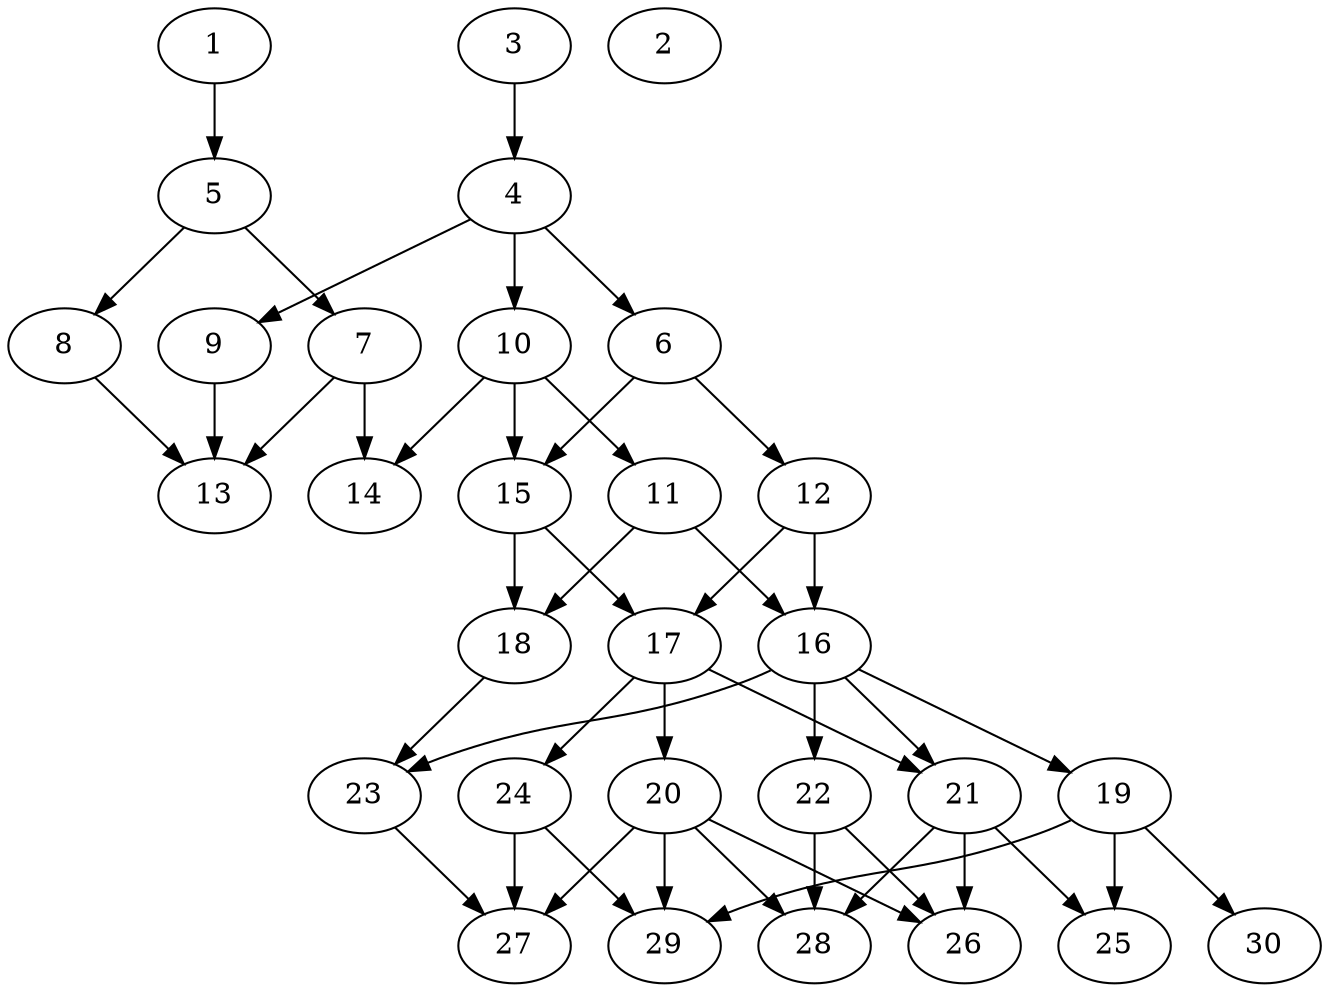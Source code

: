 // DAG automatically generated by daggen at Fri Jul 29 10:40:32 2022
// daggen.exe --dot -n 30 --ccr 0.5 --fat 0.5 --regular 0.5 --density 0.5 -o data\30/random_30_76.gv 
digraph G {
  1 [compute_size="881469138718", trans_size="885567", result_size="1024", ram="18222320",alpha="0.13"]
  1 -> 5 [size ="1024"]
  2 [compute_size="310405653370", trans_size="1031665", result_size="0", ram="49311488",alpha="0.20"]
  3 [compute_size="270494658335", trans_size="73721", result_size="13312", ram="12580112",alpha="0.19"]
  3 -> 4 [size ="13312"]
  4 [compute_size="134217728000", trans_size="1003148", result_size="1024", ram="2833760",alpha="0.10"]
  4 -> 6 [size ="1024"]
  4 -> 9 [size ="1024"]
  4 -> 10 [size ="1024"]
  5 [compute_size="231928233984", trans_size="837359", result_size="13312", ram="30810368",alpha="0.17"]
  5 -> 7 [size ="13312"]
  5 -> 8 [size ="13312"]
  6 [compute_size="36843012096", trans_size="305175", result_size="70656", ram="45954992",alpha="0.04"]
  6 -> 12 [size ="70656"]
  6 -> 15 [size ="70656"]
  7 [compute_size="217497080600", trans_size="868304", result_size="1024", ram="46018352",alpha="0.01"]
  7 -> 13 [size ="1024"]
  7 -> 14 [size ="1024"]
  8 [compute_size="26057299968", trans_size="445997", result_size="9216", ram="50201696",alpha="0.00"]
  8 -> 13 [size ="9216"]
  9 [compute_size="8417312768", trans_size="578092", result_size="91136", ram="28073216",alpha="0.19"]
  9 -> 13 [size ="91136"]
  10 [compute_size="6141100032", trans_size="846374", result_size="13312", ram="17762960",alpha="0.11"]
  10 -> 11 [size ="13312"]
  10 -> 14 [size ="13312"]
  10 -> 15 [size ="13312"]
  11 [compute_size="231928233984", trans_size="201052", result_size="13312", ram="17392304",alpha="0.10"]
  11 -> 16 [size ="13312"]
  11 -> 18 [size ="13312"]
  12 [compute_size="5475237888", trans_size="264734", result_size="74752", ram="31843136",alpha="0.18"]
  12 -> 16 [size ="74752"]
  12 -> 17 [size ="74752"]
  13 [compute_size="866921742336", trans_size="311952", result_size="0", ram="2564480",alpha="0.19"]
  14 [compute_size="446380580022", trans_size="671345", result_size="0", ram="50602448",alpha="0.12"]
  15 [compute_size="1243955178615", trans_size="291780", result_size="1024", ram="51099824",alpha="0.14"]
  15 -> 17 [size ="1024"]
  15 -> 18 [size ="1024"]
  16 [compute_size="3532791808", trans_size="1033775", result_size="9216", ram="6937904",alpha="0.07"]
  16 -> 19 [size ="9216"]
  16 -> 21 [size ="9216"]
  16 -> 22 [size ="9216"]
  16 -> 23 [size ="9216"]
  17 [compute_size="12232294400", trans_size="273494", result_size="91136", ram="26679296",alpha="0.06"]
  17 -> 20 [size ="91136"]
  17 -> 21 [size ="91136"]
  17 -> 24 [size ="91136"]
  18 [compute_size="61045997568", trans_size="425857", result_size="74752", ram="27593264",alpha="0.09"]
  18 -> 23 [size ="74752"]
  19 [compute_size="434428706816", trans_size="53677", result_size="91136", ram="16937696",alpha="0.18"]
  19 -> 25 [size ="91136"]
  19 -> 29 [size ="91136"]
  19 -> 30 [size ="91136"]
  20 [compute_size="36035020800", trans_size="17680", result_size="54272", ram="40048256",alpha="0.15"]
  20 -> 26 [size ="54272"]
  20 -> 27 [size ="54272"]
  20 -> 28 [size ="54272"]
  20 -> 29 [size ="54272"]
  21 [compute_size="68719476736", trans_size="502454", result_size="74752", ram="26582672",alpha="0.05"]
  21 -> 25 [size ="74752"]
  21 -> 26 [size ="74752"]
  21 -> 28 [size ="74752"]
  22 [compute_size="1080341491537", trans_size="312400", result_size="54272", ram="34006880",alpha="0.05"]
  22 -> 26 [size ="54272"]
  22 -> 28 [size ="54272"]
  23 [compute_size="1073741824000", trans_size="956922", result_size="1024", ram="7989680",alpha="0.06"]
  23 -> 27 [size ="1024"]
  24 [compute_size="177355658446", trans_size="996179", result_size="13312", ram="38305856",alpha="0.08"]
  24 -> 27 [size ="13312"]
  24 -> 29 [size ="13312"]
  25 [compute_size="1027886063765", trans_size="225956", result_size="0", ram="29772848",alpha="0.14"]
  26 [compute_size="1073741824000", trans_size="814373", result_size="0", ram="41983904",alpha="0.18"]
  27 [compute_size="416208172725", trans_size="976870", result_size="0", ram="46436528",alpha="0.09"]
  28 [compute_size="75950708710", trans_size="649990", result_size="0", ram="10326080",alpha="0.05"]
  29 [compute_size="91296261756", trans_size="1038026", result_size="0", ram="3891872",alpha="0.14"]
  30 [compute_size="231928233984", trans_size="932466", result_size="0", ram="16983632",alpha="0.13"]
}

